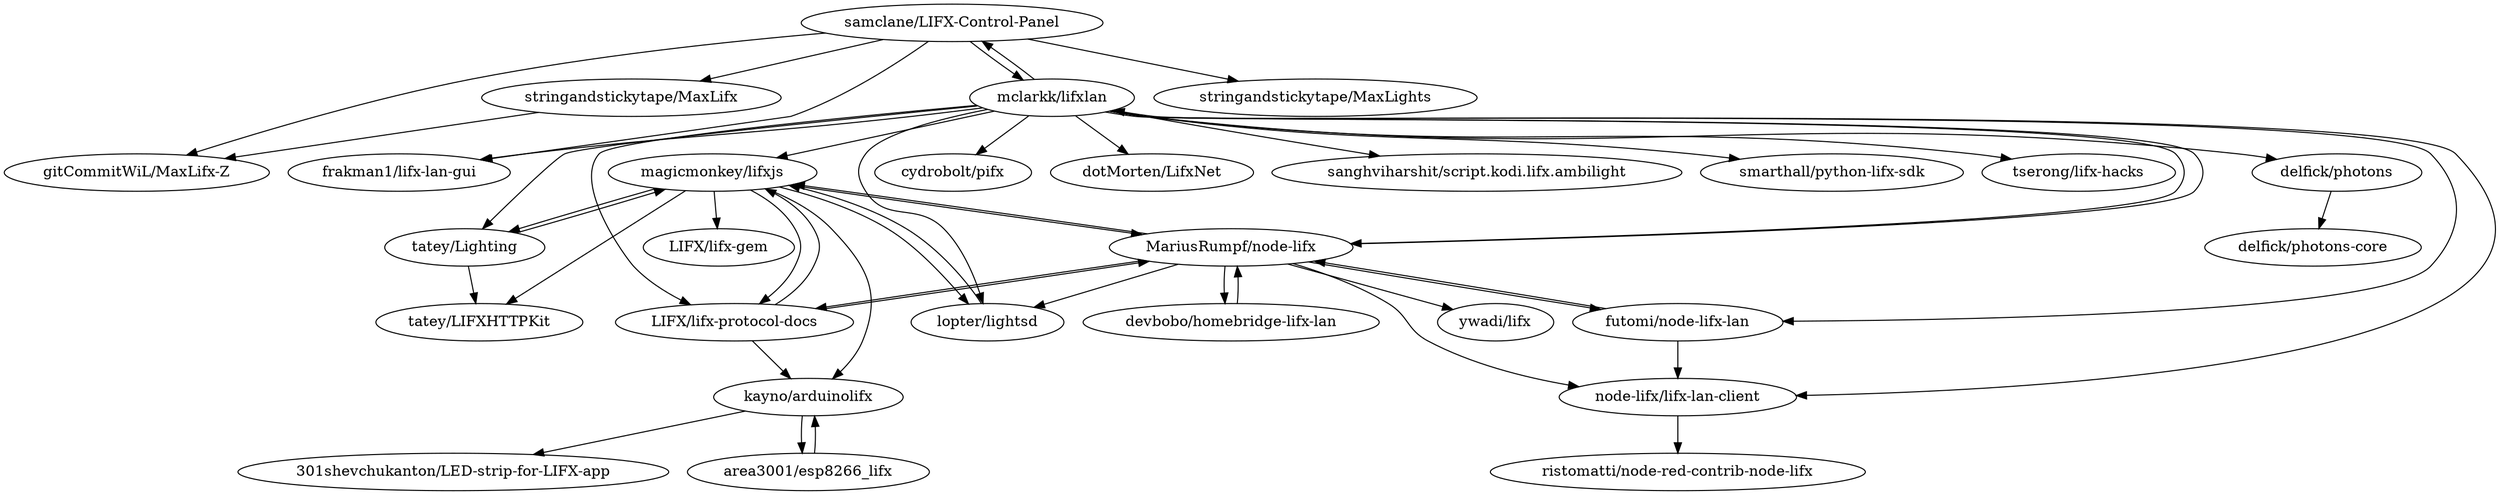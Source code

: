 digraph G {
"samclane/LIFX-Control-Panel" -> "stringandstickytape/MaxLifx"
"samclane/LIFX-Control-Panel" -> "gitCommitWiL/MaxLifx-Z"
"samclane/LIFX-Control-Panel" -> "mclarkk/lifxlan"
"samclane/LIFX-Control-Panel" -> "stringandstickytape/MaxLights"
"samclane/LIFX-Control-Panel" -> "frakman1/lifx-lan-gui"
"kayno/arduinolifx" -> "area3001/esp8266_lifx"
"kayno/arduinolifx" -> "301shevchukanton/LED-strip-for-LIFX-app"
"node-lifx/lifx-lan-client" -> "ristomatti/node-red-contrib-node-lifx"
"magicmonkey/lifxjs" -> "MariusRumpf/node-lifx"
"magicmonkey/lifxjs" -> "kayno/arduinolifx"
"magicmonkey/lifxjs" -> "LIFX/lifx-gem"
"magicmonkey/lifxjs" -> "LIFX/lifx-protocol-docs"
"magicmonkey/lifxjs" -> "tatey/Lighting"
"magicmonkey/lifxjs" -> "lopter/lightsd"
"magicmonkey/lifxjs" -> "tatey/LIFXHTTPKit"
"lopter/lightsd" -> "magicmonkey/lifxjs"
"futomi/node-lifx-lan" -> "node-lifx/lifx-lan-client"
"futomi/node-lifx-lan" -> "MariusRumpf/node-lifx"
"delfick/photons" -> "delfick/photons-core"
"MariusRumpf/node-lifx" -> "devbobo/homebridge-lifx-lan"
"MariusRumpf/node-lifx" -> "magicmonkey/lifxjs"
"MariusRumpf/node-lifx" -> "futomi/node-lifx-lan"
"MariusRumpf/node-lifx" -> "ywadi/lifx"
"MariusRumpf/node-lifx" -> "node-lifx/lifx-lan-client"
"MariusRumpf/node-lifx" -> "LIFX/lifx-protocol-docs"
"MariusRumpf/node-lifx" -> "lopter/lightsd"
"MariusRumpf/node-lifx" -> "mclarkk/lifxlan"
"mclarkk/lifxlan" -> "MariusRumpf/node-lifx"
"mclarkk/lifxlan" -> "samclane/LIFX-Control-Panel"
"mclarkk/lifxlan" -> "LIFX/lifx-protocol-docs"
"mclarkk/lifxlan" -> "frakman1/lifx-lan-gui"
"mclarkk/lifxlan" -> "magicmonkey/lifxjs"
"mclarkk/lifxlan" -> "node-lifx/lifx-lan-client"
"mclarkk/lifxlan" -> "cydrobolt/pifx"
"mclarkk/lifxlan" -> "dotMorten/LifxNet"
"mclarkk/lifxlan" -> "sanghviharshit/script.kodi.lifx.ambilight"
"mclarkk/lifxlan" -> "delfick/photons"
"mclarkk/lifxlan" -> "tatey/Lighting"
"mclarkk/lifxlan" -> "smarthall/python-lifx-sdk"
"mclarkk/lifxlan" -> "tserong/lifx-hacks"
"mclarkk/lifxlan" -> "lopter/lightsd"
"mclarkk/lifxlan" -> "futomi/node-lifx-lan"
"tatey/Lighting" -> "tatey/LIFXHTTPKit"
"tatey/Lighting" -> "magicmonkey/lifxjs"
"LIFX/lifx-protocol-docs" -> "magicmonkey/lifxjs"
"LIFX/lifx-protocol-docs" -> "MariusRumpf/node-lifx"
"LIFX/lifx-protocol-docs" -> "kayno/arduinolifx"
"stringandstickytape/MaxLifx" -> "gitCommitWiL/MaxLifx-Z"
"area3001/esp8266_lifx" -> "kayno/arduinolifx"
"devbobo/homebridge-lifx-lan" -> "MariusRumpf/node-lifx"
"samclane/LIFX-Control-Panel" ["l"="1.799,46.421"]
"stringandstickytape/MaxLifx" ["l"="1.767,46.41"]
"gitCommitWiL/MaxLifx-Z" ["l"="1.773,46.423"]
"mclarkk/lifxlan" ["l"="1.841,46.438"]
"stringandstickytape/MaxLights" ["l"="1.791,46.402"]
"frakman1/lifx-lan-gui" ["l"="1.819,46.424"]
"kayno/arduinolifx" ["l"="1.904,46.478"]
"area3001/esp8266_lifx" ["l"="1.924,46.483"]
"301shevchukanton/LED-strip-for-LIFX-app" ["l"="1.913,46.496"]
"node-lifx/lifx-lan-client" ["l"="1.821,46.465"]
"ristomatti/node-red-contrib-node-lifx" ["l"="1.802,46.479"]
"magicmonkey/lifxjs" ["l"="1.885,46.455"]
"MariusRumpf/node-lifx" ["l"="1.852,46.465"]
"LIFX/lifx-gem" ["l"="1.917,46.458"]
"LIFX/lifx-protocol-docs" ["l"="1.875,46.468"]
"tatey/Lighting" ["l"="1.887,46.437"]
"lopter/lightsd" ["l"="1.865,46.448"]
"tatey/LIFXHTTPKit" ["l"="1.91,46.441"]
"futomi/node-lifx-lan" ["l"="1.834,46.458"]
"delfick/photons" ["l"="1.849,46.402"]
"delfick/photons-core" ["l"="1.853,46.383"]
"devbobo/homebridge-lifx-lan" ["l"="1.841,46.485"]
"ywadi/lifx" ["l"="1.862,46.485"]
"cydrobolt/pifx" ["l"="1.802,46.45"]
"dotMorten/LifxNet" ["l"="1.873,46.417"]
"sanghviharshit/script.kodi.lifx.ambilight" ["l"="1.811,46.438"]
"smarthall/python-lifx-sdk" ["l"="1.852,46.421"]
"tserong/lifx-hacks" ["l"="1.832,46.414"]
}